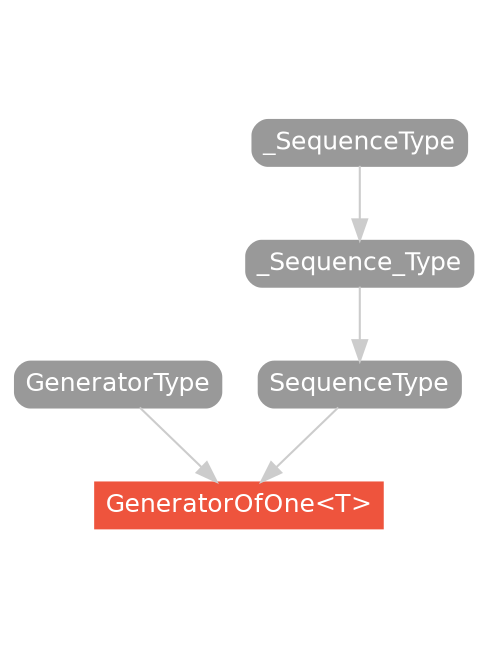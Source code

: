 strict digraph "GeneratorOfOne<T> - Type Hierarchy - SwiftDoc.org" {
    pad="0.1,0.8"
    node [shape=box, style="filled,rounded", color="#999999", fillcolor="#999999", fontcolor=white, fontname=Helvetica, fontnames="Helvetica,sansserif", fontsize=12, margin="0.07,0.05", height="0.3"]
    edge [color="#cccccc"]
    "GeneratorOfOne<T>" [URL="/type/GeneratorOfOne/", style="filled", fillcolor="#ee543d", color="#ee543d"]
    "GeneratorType" [URL="/protocol/GeneratorType/"]
    "SequenceType" [URL="/protocol/SequenceType/"]
    "_SequenceType" [URL="/protocol/_SequenceType/"]
    "_Sequence_Type" [URL="/protocol/_Sequence_Type/"]    "GeneratorType" -> "GeneratorOfOne<T>"
    "SequenceType" -> "GeneratorOfOne<T>"
    "_Sequence_Type" -> "SequenceType"
    "_SequenceType" -> "_Sequence_Type"
    subgraph Types {
        rank = max; "GeneratorOfOne<T>";
    }
}